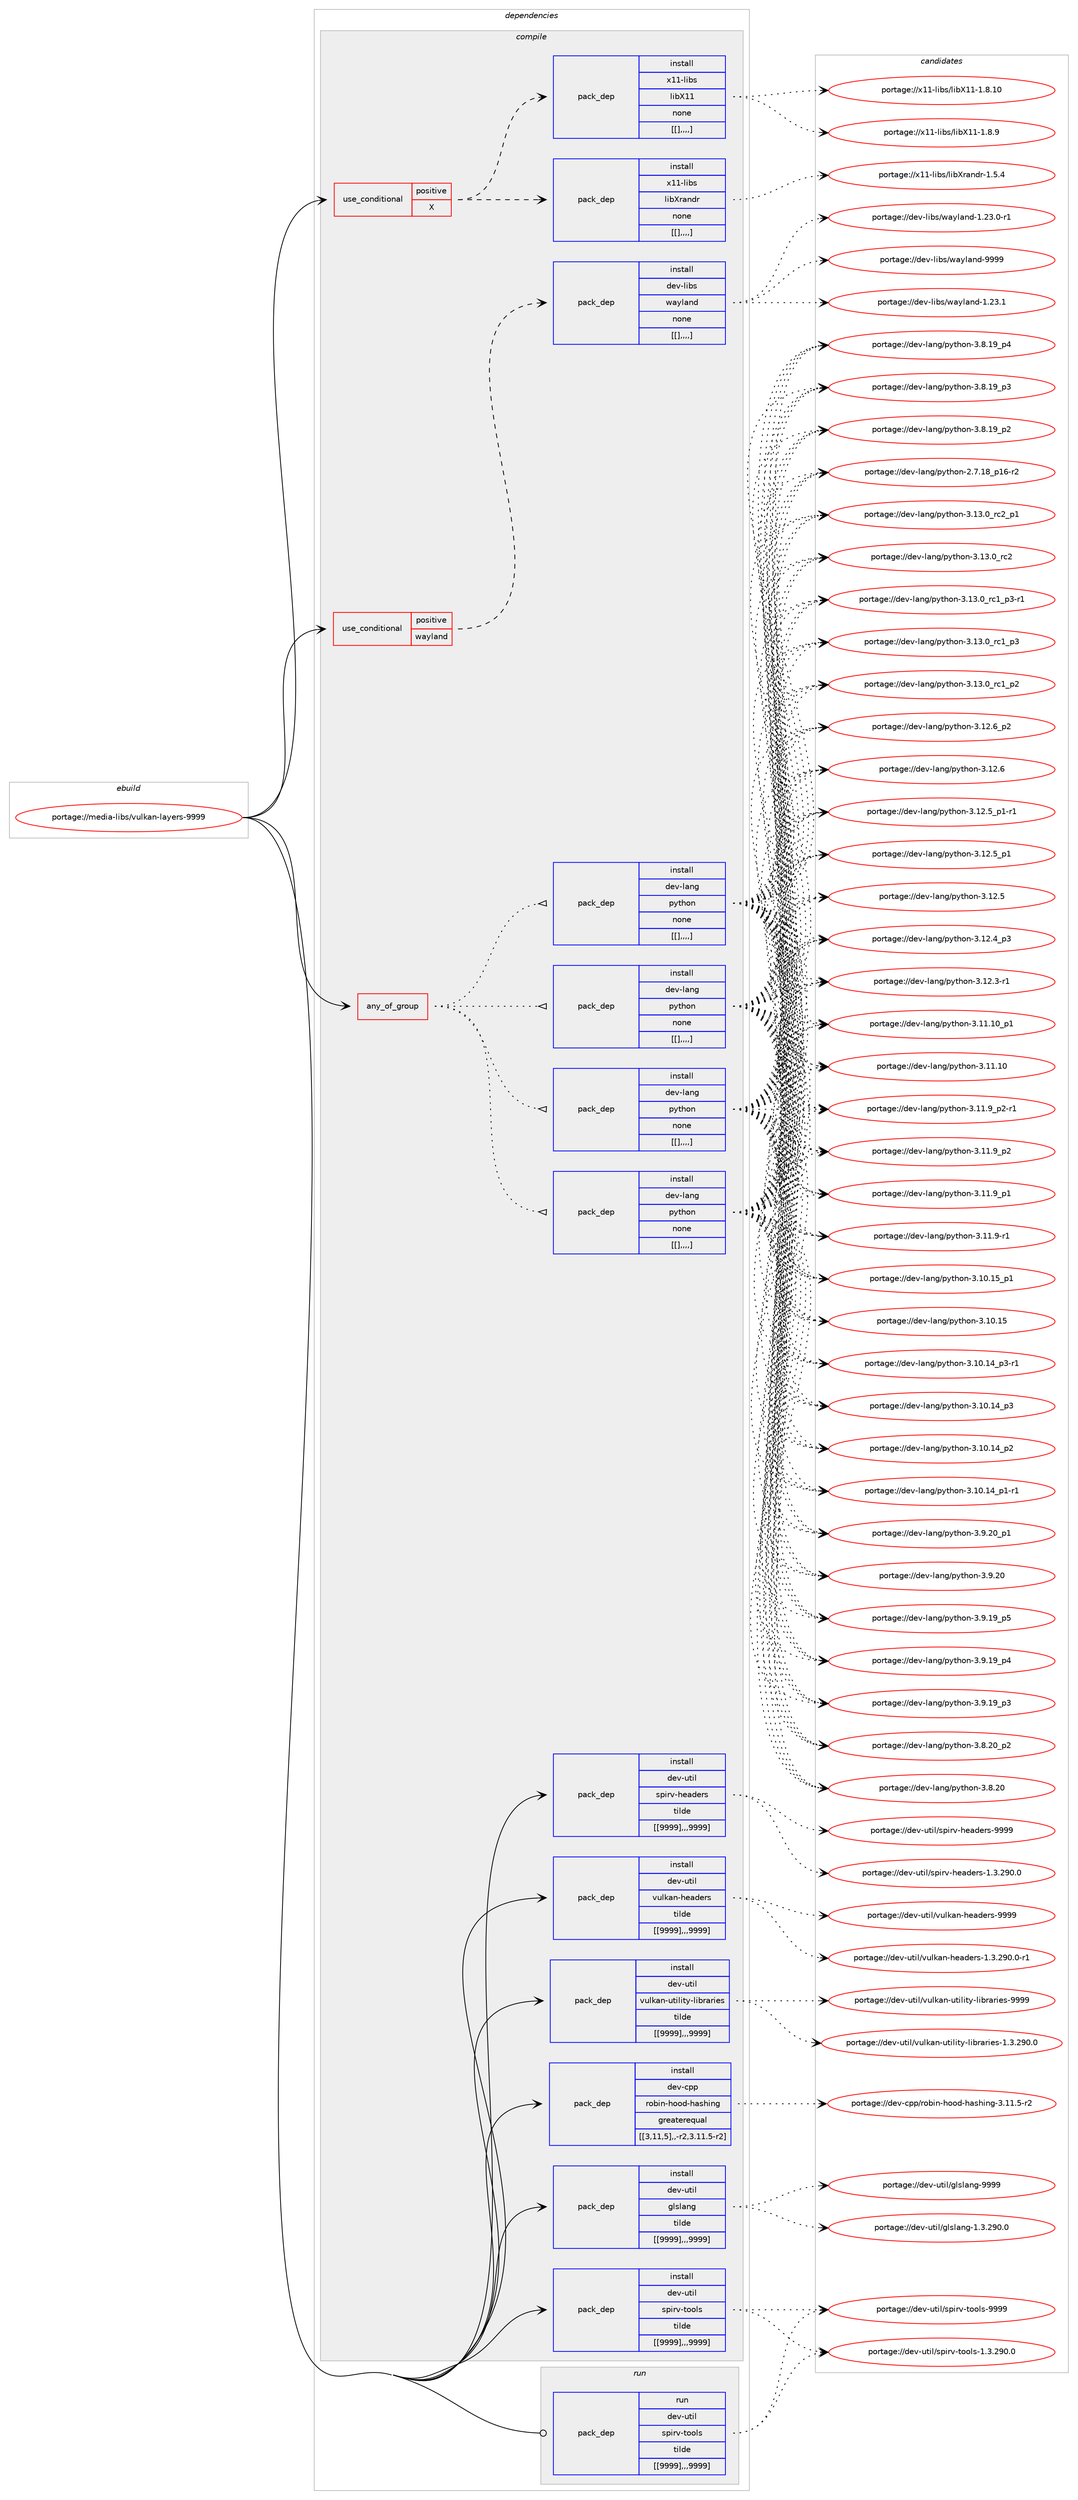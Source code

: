 digraph prolog {

# *************
# Graph options
# *************

newrank=true;
concentrate=true;
compound=true;
graph [rankdir=LR,fontname=Helvetica,fontsize=10,ranksep=1.5];#, ranksep=2.5, nodesep=0.2];
edge  [arrowhead=vee];
node  [fontname=Helvetica,fontsize=10];

# **********
# The ebuild
# **********

subgraph cluster_leftcol {
color=gray;
label=<<i>ebuild</i>>;
id [label="portage://media-libs/vulkan-layers-9999", color=red, width=4, href="../media-libs/vulkan-layers-9999.svg"];
}

# ****************
# The dependencies
# ****************

subgraph cluster_midcol {
color=gray;
label=<<i>dependencies</i>>;
subgraph cluster_compile {
fillcolor="#eeeeee";
style=filled;
label=<<i>compile</i>>;
subgraph any2260 {
dependency317546 [label=<<TABLE BORDER="0" CELLBORDER="1" CELLSPACING="0" CELLPADDING="4"><TR><TD CELLPADDING="10">any_of_group</TD></TR></TABLE>>, shape=none, color=red];subgraph pack233388 {
dependency317547 [label=<<TABLE BORDER="0" CELLBORDER="1" CELLSPACING="0" CELLPADDING="4" WIDTH="220"><TR><TD ROWSPAN="6" CELLPADDING="30">pack_dep</TD></TR><TR><TD WIDTH="110">install</TD></TR><TR><TD>dev-lang</TD></TR><TR><TD>python</TD></TR><TR><TD>none</TD></TR><TR><TD>[[],,,,]</TD></TR></TABLE>>, shape=none, color=blue];
}
dependency317546:e -> dependency317547:w [weight=20,style="dotted",arrowhead="oinv"];
subgraph pack233389 {
dependency317548 [label=<<TABLE BORDER="0" CELLBORDER="1" CELLSPACING="0" CELLPADDING="4" WIDTH="220"><TR><TD ROWSPAN="6" CELLPADDING="30">pack_dep</TD></TR><TR><TD WIDTH="110">install</TD></TR><TR><TD>dev-lang</TD></TR><TR><TD>python</TD></TR><TR><TD>none</TD></TR><TR><TD>[[],,,,]</TD></TR></TABLE>>, shape=none, color=blue];
}
dependency317546:e -> dependency317548:w [weight=20,style="dotted",arrowhead="oinv"];
subgraph pack233390 {
dependency317549 [label=<<TABLE BORDER="0" CELLBORDER="1" CELLSPACING="0" CELLPADDING="4" WIDTH="220"><TR><TD ROWSPAN="6" CELLPADDING="30">pack_dep</TD></TR><TR><TD WIDTH="110">install</TD></TR><TR><TD>dev-lang</TD></TR><TR><TD>python</TD></TR><TR><TD>none</TD></TR><TR><TD>[[],,,,]</TD></TR></TABLE>>, shape=none, color=blue];
}
dependency317546:e -> dependency317549:w [weight=20,style="dotted",arrowhead="oinv"];
subgraph pack233391 {
dependency317550 [label=<<TABLE BORDER="0" CELLBORDER="1" CELLSPACING="0" CELLPADDING="4" WIDTH="220"><TR><TD ROWSPAN="6" CELLPADDING="30">pack_dep</TD></TR><TR><TD WIDTH="110">install</TD></TR><TR><TD>dev-lang</TD></TR><TR><TD>python</TD></TR><TR><TD>none</TD></TR><TR><TD>[[],,,,]</TD></TR></TABLE>>, shape=none, color=blue];
}
dependency317546:e -> dependency317550:w [weight=20,style="dotted",arrowhead="oinv"];
}
id:e -> dependency317546:w [weight=20,style="solid",arrowhead="vee"];
subgraph cond81735 {
dependency317551 [label=<<TABLE BORDER="0" CELLBORDER="1" CELLSPACING="0" CELLPADDING="4"><TR><TD ROWSPAN="3" CELLPADDING="10">use_conditional</TD></TR><TR><TD>positive</TD></TR><TR><TD>X</TD></TR></TABLE>>, shape=none, color=red];
subgraph pack233392 {
dependency317552 [label=<<TABLE BORDER="0" CELLBORDER="1" CELLSPACING="0" CELLPADDING="4" WIDTH="220"><TR><TD ROWSPAN="6" CELLPADDING="30">pack_dep</TD></TR><TR><TD WIDTH="110">install</TD></TR><TR><TD>x11-libs</TD></TR><TR><TD>libX11</TD></TR><TR><TD>none</TD></TR><TR><TD>[[],,,,]</TD></TR></TABLE>>, shape=none, color=blue];
}
dependency317551:e -> dependency317552:w [weight=20,style="dashed",arrowhead="vee"];
subgraph pack233393 {
dependency317553 [label=<<TABLE BORDER="0" CELLBORDER="1" CELLSPACING="0" CELLPADDING="4" WIDTH="220"><TR><TD ROWSPAN="6" CELLPADDING="30">pack_dep</TD></TR><TR><TD WIDTH="110">install</TD></TR><TR><TD>x11-libs</TD></TR><TR><TD>libXrandr</TD></TR><TR><TD>none</TD></TR><TR><TD>[[],,,,]</TD></TR></TABLE>>, shape=none, color=blue];
}
dependency317551:e -> dependency317553:w [weight=20,style="dashed",arrowhead="vee"];
}
id:e -> dependency317551:w [weight=20,style="solid",arrowhead="vee"];
subgraph cond81736 {
dependency317554 [label=<<TABLE BORDER="0" CELLBORDER="1" CELLSPACING="0" CELLPADDING="4"><TR><TD ROWSPAN="3" CELLPADDING="10">use_conditional</TD></TR><TR><TD>positive</TD></TR><TR><TD>wayland</TD></TR></TABLE>>, shape=none, color=red];
subgraph pack233394 {
dependency317555 [label=<<TABLE BORDER="0" CELLBORDER="1" CELLSPACING="0" CELLPADDING="4" WIDTH="220"><TR><TD ROWSPAN="6" CELLPADDING="30">pack_dep</TD></TR><TR><TD WIDTH="110">install</TD></TR><TR><TD>dev-libs</TD></TR><TR><TD>wayland</TD></TR><TR><TD>none</TD></TR><TR><TD>[[],,,,]</TD></TR></TABLE>>, shape=none, color=blue];
}
dependency317554:e -> dependency317555:w [weight=20,style="dashed",arrowhead="vee"];
}
id:e -> dependency317554:w [weight=20,style="solid",arrowhead="vee"];
subgraph pack233395 {
dependency317556 [label=<<TABLE BORDER="0" CELLBORDER="1" CELLSPACING="0" CELLPADDING="4" WIDTH="220"><TR><TD ROWSPAN="6" CELLPADDING="30">pack_dep</TD></TR><TR><TD WIDTH="110">install</TD></TR><TR><TD>dev-cpp</TD></TR><TR><TD>robin-hood-hashing</TD></TR><TR><TD>greaterequal</TD></TR><TR><TD>[[3,11,5],,-r2,3.11.5-r2]</TD></TR></TABLE>>, shape=none, color=blue];
}
id:e -> dependency317556:w [weight=20,style="solid",arrowhead="vee"];
subgraph pack233396 {
dependency317557 [label=<<TABLE BORDER="0" CELLBORDER="1" CELLSPACING="0" CELLPADDING="4" WIDTH="220"><TR><TD ROWSPAN="6" CELLPADDING="30">pack_dep</TD></TR><TR><TD WIDTH="110">install</TD></TR><TR><TD>dev-util</TD></TR><TR><TD>glslang</TD></TR><TR><TD>tilde</TD></TR><TR><TD>[[9999],,,9999]</TD></TR></TABLE>>, shape=none, color=blue];
}
id:e -> dependency317557:w [weight=20,style="solid",arrowhead="vee"];
subgraph pack233397 {
dependency317558 [label=<<TABLE BORDER="0" CELLBORDER="1" CELLSPACING="0" CELLPADDING="4" WIDTH="220"><TR><TD ROWSPAN="6" CELLPADDING="30">pack_dep</TD></TR><TR><TD WIDTH="110">install</TD></TR><TR><TD>dev-util</TD></TR><TR><TD>spirv-headers</TD></TR><TR><TD>tilde</TD></TR><TR><TD>[[9999],,,9999]</TD></TR></TABLE>>, shape=none, color=blue];
}
id:e -> dependency317558:w [weight=20,style="solid",arrowhead="vee"];
subgraph pack233398 {
dependency317559 [label=<<TABLE BORDER="0" CELLBORDER="1" CELLSPACING="0" CELLPADDING="4" WIDTH="220"><TR><TD ROWSPAN="6" CELLPADDING="30">pack_dep</TD></TR><TR><TD WIDTH="110">install</TD></TR><TR><TD>dev-util</TD></TR><TR><TD>spirv-tools</TD></TR><TR><TD>tilde</TD></TR><TR><TD>[[9999],,,9999]</TD></TR></TABLE>>, shape=none, color=blue];
}
id:e -> dependency317559:w [weight=20,style="solid",arrowhead="vee"];
subgraph pack233399 {
dependency317560 [label=<<TABLE BORDER="0" CELLBORDER="1" CELLSPACING="0" CELLPADDING="4" WIDTH="220"><TR><TD ROWSPAN="6" CELLPADDING="30">pack_dep</TD></TR><TR><TD WIDTH="110">install</TD></TR><TR><TD>dev-util</TD></TR><TR><TD>vulkan-headers</TD></TR><TR><TD>tilde</TD></TR><TR><TD>[[9999],,,9999]</TD></TR></TABLE>>, shape=none, color=blue];
}
id:e -> dependency317560:w [weight=20,style="solid",arrowhead="vee"];
subgraph pack233400 {
dependency317561 [label=<<TABLE BORDER="0" CELLBORDER="1" CELLSPACING="0" CELLPADDING="4" WIDTH="220"><TR><TD ROWSPAN="6" CELLPADDING="30">pack_dep</TD></TR><TR><TD WIDTH="110">install</TD></TR><TR><TD>dev-util</TD></TR><TR><TD>vulkan-utility-libraries</TD></TR><TR><TD>tilde</TD></TR><TR><TD>[[9999],,,9999]</TD></TR></TABLE>>, shape=none, color=blue];
}
id:e -> dependency317561:w [weight=20,style="solid",arrowhead="vee"];
}
subgraph cluster_compileandrun {
fillcolor="#eeeeee";
style=filled;
label=<<i>compile and run</i>>;
}
subgraph cluster_run {
fillcolor="#eeeeee";
style=filled;
label=<<i>run</i>>;
subgraph pack233401 {
dependency317562 [label=<<TABLE BORDER="0" CELLBORDER="1" CELLSPACING="0" CELLPADDING="4" WIDTH="220"><TR><TD ROWSPAN="6" CELLPADDING="30">pack_dep</TD></TR><TR><TD WIDTH="110">run</TD></TR><TR><TD>dev-util</TD></TR><TR><TD>spirv-tools</TD></TR><TR><TD>tilde</TD></TR><TR><TD>[[9999],,,9999]</TD></TR></TABLE>>, shape=none, color=blue];
}
id:e -> dependency317562:w [weight=20,style="solid",arrowhead="odot"];
}
}

# **************
# The candidates
# **************

subgraph cluster_choices {
rank=same;
color=gray;
label=<<i>candidates</i>>;

subgraph choice233388 {
color=black;
nodesep=1;
choice100101118451089711010347112121116104111110455146495146489511499509511249 [label="portage://dev-lang/python-3.13.0_rc2_p1", color=red, width=4,href="../dev-lang/python-3.13.0_rc2_p1.svg"];
choice10010111845108971101034711212111610411111045514649514648951149950 [label="portage://dev-lang/python-3.13.0_rc2", color=red, width=4,href="../dev-lang/python-3.13.0_rc2.svg"];
choice1001011184510897110103471121211161041111104551464951464895114994995112514511449 [label="portage://dev-lang/python-3.13.0_rc1_p3-r1", color=red, width=4,href="../dev-lang/python-3.13.0_rc1_p3-r1.svg"];
choice100101118451089711010347112121116104111110455146495146489511499499511251 [label="portage://dev-lang/python-3.13.0_rc1_p3", color=red, width=4,href="../dev-lang/python-3.13.0_rc1_p3.svg"];
choice100101118451089711010347112121116104111110455146495146489511499499511250 [label="portage://dev-lang/python-3.13.0_rc1_p2", color=red, width=4,href="../dev-lang/python-3.13.0_rc1_p2.svg"];
choice100101118451089711010347112121116104111110455146495046549511250 [label="portage://dev-lang/python-3.12.6_p2", color=red, width=4,href="../dev-lang/python-3.12.6_p2.svg"];
choice10010111845108971101034711212111610411111045514649504654 [label="portage://dev-lang/python-3.12.6", color=red, width=4,href="../dev-lang/python-3.12.6.svg"];
choice1001011184510897110103471121211161041111104551464950465395112494511449 [label="portage://dev-lang/python-3.12.5_p1-r1", color=red, width=4,href="../dev-lang/python-3.12.5_p1-r1.svg"];
choice100101118451089711010347112121116104111110455146495046539511249 [label="portage://dev-lang/python-3.12.5_p1", color=red, width=4,href="../dev-lang/python-3.12.5_p1.svg"];
choice10010111845108971101034711212111610411111045514649504653 [label="portage://dev-lang/python-3.12.5", color=red, width=4,href="../dev-lang/python-3.12.5.svg"];
choice100101118451089711010347112121116104111110455146495046529511251 [label="portage://dev-lang/python-3.12.4_p3", color=red, width=4,href="../dev-lang/python-3.12.4_p3.svg"];
choice100101118451089711010347112121116104111110455146495046514511449 [label="portage://dev-lang/python-3.12.3-r1", color=red, width=4,href="../dev-lang/python-3.12.3-r1.svg"];
choice10010111845108971101034711212111610411111045514649494649489511249 [label="portage://dev-lang/python-3.11.10_p1", color=red, width=4,href="../dev-lang/python-3.11.10_p1.svg"];
choice1001011184510897110103471121211161041111104551464949464948 [label="portage://dev-lang/python-3.11.10", color=red, width=4,href="../dev-lang/python-3.11.10.svg"];
choice1001011184510897110103471121211161041111104551464949465795112504511449 [label="portage://dev-lang/python-3.11.9_p2-r1", color=red, width=4,href="../dev-lang/python-3.11.9_p2-r1.svg"];
choice100101118451089711010347112121116104111110455146494946579511250 [label="portage://dev-lang/python-3.11.9_p2", color=red, width=4,href="../dev-lang/python-3.11.9_p2.svg"];
choice100101118451089711010347112121116104111110455146494946579511249 [label="portage://dev-lang/python-3.11.9_p1", color=red, width=4,href="../dev-lang/python-3.11.9_p1.svg"];
choice100101118451089711010347112121116104111110455146494946574511449 [label="portage://dev-lang/python-3.11.9-r1", color=red, width=4,href="../dev-lang/python-3.11.9-r1.svg"];
choice10010111845108971101034711212111610411111045514649484649539511249 [label="portage://dev-lang/python-3.10.15_p1", color=red, width=4,href="../dev-lang/python-3.10.15_p1.svg"];
choice1001011184510897110103471121211161041111104551464948464953 [label="portage://dev-lang/python-3.10.15", color=red, width=4,href="../dev-lang/python-3.10.15.svg"];
choice100101118451089711010347112121116104111110455146494846495295112514511449 [label="portage://dev-lang/python-3.10.14_p3-r1", color=red, width=4,href="../dev-lang/python-3.10.14_p3-r1.svg"];
choice10010111845108971101034711212111610411111045514649484649529511251 [label="portage://dev-lang/python-3.10.14_p3", color=red, width=4,href="../dev-lang/python-3.10.14_p3.svg"];
choice10010111845108971101034711212111610411111045514649484649529511250 [label="portage://dev-lang/python-3.10.14_p2", color=red, width=4,href="../dev-lang/python-3.10.14_p2.svg"];
choice100101118451089711010347112121116104111110455146494846495295112494511449 [label="portage://dev-lang/python-3.10.14_p1-r1", color=red, width=4,href="../dev-lang/python-3.10.14_p1-r1.svg"];
choice100101118451089711010347112121116104111110455146574650489511249 [label="portage://dev-lang/python-3.9.20_p1", color=red, width=4,href="../dev-lang/python-3.9.20_p1.svg"];
choice10010111845108971101034711212111610411111045514657465048 [label="portage://dev-lang/python-3.9.20", color=red, width=4,href="../dev-lang/python-3.9.20.svg"];
choice100101118451089711010347112121116104111110455146574649579511253 [label="portage://dev-lang/python-3.9.19_p5", color=red, width=4,href="../dev-lang/python-3.9.19_p5.svg"];
choice100101118451089711010347112121116104111110455146574649579511252 [label="portage://dev-lang/python-3.9.19_p4", color=red, width=4,href="../dev-lang/python-3.9.19_p4.svg"];
choice100101118451089711010347112121116104111110455146574649579511251 [label="portage://dev-lang/python-3.9.19_p3", color=red, width=4,href="../dev-lang/python-3.9.19_p3.svg"];
choice100101118451089711010347112121116104111110455146564650489511250 [label="portage://dev-lang/python-3.8.20_p2", color=red, width=4,href="../dev-lang/python-3.8.20_p2.svg"];
choice10010111845108971101034711212111610411111045514656465048 [label="portage://dev-lang/python-3.8.20", color=red, width=4,href="../dev-lang/python-3.8.20.svg"];
choice100101118451089711010347112121116104111110455146564649579511252 [label="portage://dev-lang/python-3.8.19_p4", color=red, width=4,href="../dev-lang/python-3.8.19_p4.svg"];
choice100101118451089711010347112121116104111110455146564649579511251 [label="portage://dev-lang/python-3.8.19_p3", color=red, width=4,href="../dev-lang/python-3.8.19_p3.svg"];
choice100101118451089711010347112121116104111110455146564649579511250 [label="portage://dev-lang/python-3.8.19_p2", color=red, width=4,href="../dev-lang/python-3.8.19_p2.svg"];
choice100101118451089711010347112121116104111110455046554649569511249544511450 [label="portage://dev-lang/python-2.7.18_p16-r2", color=red, width=4,href="../dev-lang/python-2.7.18_p16-r2.svg"];
dependency317547:e -> choice100101118451089711010347112121116104111110455146495146489511499509511249:w [style=dotted,weight="100"];
dependency317547:e -> choice10010111845108971101034711212111610411111045514649514648951149950:w [style=dotted,weight="100"];
dependency317547:e -> choice1001011184510897110103471121211161041111104551464951464895114994995112514511449:w [style=dotted,weight="100"];
dependency317547:e -> choice100101118451089711010347112121116104111110455146495146489511499499511251:w [style=dotted,weight="100"];
dependency317547:e -> choice100101118451089711010347112121116104111110455146495146489511499499511250:w [style=dotted,weight="100"];
dependency317547:e -> choice100101118451089711010347112121116104111110455146495046549511250:w [style=dotted,weight="100"];
dependency317547:e -> choice10010111845108971101034711212111610411111045514649504654:w [style=dotted,weight="100"];
dependency317547:e -> choice1001011184510897110103471121211161041111104551464950465395112494511449:w [style=dotted,weight="100"];
dependency317547:e -> choice100101118451089711010347112121116104111110455146495046539511249:w [style=dotted,weight="100"];
dependency317547:e -> choice10010111845108971101034711212111610411111045514649504653:w [style=dotted,weight="100"];
dependency317547:e -> choice100101118451089711010347112121116104111110455146495046529511251:w [style=dotted,weight="100"];
dependency317547:e -> choice100101118451089711010347112121116104111110455146495046514511449:w [style=dotted,weight="100"];
dependency317547:e -> choice10010111845108971101034711212111610411111045514649494649489511249:w [style=dotted,weight="100"];
dependency317547:e -> choice1001011184510897110103471121211161041111104551464949464948:w [style=dotted,weight="100"];
dependency317547:e -> choice1001011184510897110103471121211161041111104551464949465795112504511449:w [style=dotted,weight="100"];
dependency317547:e -> choice100101118451089711010347112121116104111110455146494946579511250:w [style=dotted,weight="100"];
dependency317547:e -> choice100101118451089711010347112121116104111110455146494946579511249:w [style=dotted,weight="100"];
dependency317547:e -> choice100101118451089711010347112121116104111110455146494946574511449:w [style=dotted,weight="100"];
dependency317547:e -> choice10010111845108971101034711212111610411111045514649484649539511249:w [style=dotted,weight="100"];
dependency317547:e -> choice1001011184510897110103471121211161041111104551464948464953:w [style=dotted,weight="100"];
dependency317547:e -> choice100101118451089711010347112121116104111110455146494846495295112514511449:w [style=dotted,weight="100"];
dependency317547:e -> choice10010111845108971101034711212111610411111045514649484649529511251:w [style=dotted,weight="100"];
dependency317547:e -> choice10010111845108971101034711212111610411111045514649484649529511250:w [style=dotted,weight="100"];
dependency317547:e -> choice100101118451089711010347112121116104111110455146494846495295112494511449:w [style=dotted,weight="100"];
dependency317547:e -> choice100101118451089711010347112121116104111110455146574650489511249:w [style=dotted,weight="100"];
dependency317547:e -> choice10010111845108971101034711212111610411111045514657465048:w [style=dotted,weight="100"];
dependency317547:e -> choice100101118451089711010347112121116104111110455146574649579511253:w [style=dotted,weight="100"];
dependency317547:e -> choice100101118451089711010347112121116104111110455146574649579511252:w [style=dotted,weight="100"];
dependency317547:e -> choice100101118451089711010347112121116104111110455146574649579511251:w [style=dotted,weight="100"];
dependency317547:e -> choice100101118451089711010347112121116104111110455146564650489511250:w [style=dotted,weight="100"];
dependency317547:e -> choice10010111845108971101034711212111610411111045514656465048:w [style=dotted,weight="100"];
dependency317547:e -> choice100101118451089711010347112121116104111110455146564649579511252:w [style=dotted,weight="100"];
dependency317547:e -> choice100101118451089711010347112121116104111110455146564649579511251:w [style=dotted,weight="100"];
dependency317547:e -> choice100101118451089711010347112121116104111110455146564649579511250:w [style=dotted,weight="100"];
dependency317547:e -> choice100101118451089711010347112121116104111110455046554649569511249544511450:w [style=dotted,weight="100"];
}
subgraph choice233389 {
color=black;
nodesep=1;
choice100101118451089711010347112121116104111110455146495146489511499509511249 [label="portage://dev-lang/python-3.13.0_rc2_p1", color=red, width=4,href="../dev-lang/python-3.13.0_rc2_p1.svg"];
choice10010111845108971101034711212111610411111045514649514648951149950 [label="portage://dev-lang/python-3.13.0_rc2", color=red, width=4,href="../dev-lang/python-3.13.0_rc2.svg"];
choice1001011184510897110103471121211161041111104551464951464895114994995112514511449 [label="portage://dev-lang/python-3.13.0_rc1_p3-r1", color=red, width=4,href="../dev-lang/python-3.13.0_rc1_p3-r1.svg"];
choice100101118451089711010347112121116104111110455146495146489511499499511251 [label="portage://dev-lang/python-3.13.0_rc1_p3", color=red, width=4,href="../dev-lang/python-3.13.0_rc1_p3.svg"];
choice100101118451089711010347112121116104111110455146495146489511499499511250 [label="portage://dev-lang/python-3.13.0_rc1_p2", color=red, width=4,href="../dev-lang/python-3.13.0_rc1_p2.svg"];
choice100101118451089711010347112121116104111110455146495046549511250 [label="portage://dev-lang/python-3.12.6_p2", color=red, width=4,href="../dev-lang/python-3.12.6_p2.svg"];
choice10010111845108971101034711212111610411111045514649504654 [label="portage://dev-lang/python-3.12.6", color=red, width=4,href="../dev-lang/python-3.12.6.svg"];
choice1001011184510897110103471121211161041111104551464950465395112494511449 [label="portage://dev-lang/python-3.12.5_p1-r1", color=red, width=4,href="../dev-lang/python-3.12.5_p1-r1.svg"];
choice100101118451089711010347112121116104111110455146495046539511249 [label="portage://dev-lang/python-3.12.5_p1", color=red, width=4,href="../dev-lang/python-3.12.5_p1.svg"];
choice10010111845108971101034711212111610411111045514649504653 [label="portage://dev-lang/python-3.12.5", color=red, width=4,href="../dev-lang/python-3.12.5.svg"];
choice100101118451089711010347112121116104111110455146495046529511251 [label="portage://dev-lang/python-3.12.4_p3", color=red, width=4,href="../dev-lang/python-3.12.4_p3.svg"];
choice100101118451089711010347112121116104111110455146495046514511449 [label="portage://dev-lang/python-3.12.3-r1", color=red, width=4,href="../dev-lang/python-3.12.3-r1.svg"];
choice10010111845108971101034711212111610411111045514649494649489511249 [label="portage://dev-lang/python-3.11.10_p1", color=red, width=4,href="../dev-lang/python-3.11.10_p1.svg"];
choice1001011184510897110103471121211161041111104551464949464948 [label="portage://dev-lang/python-3.11.10", color=red, width=4,href="../dev-lang/python-3.11.10.svg"];
choice1001011184510897110103471121211161041111104551464949465795112504511449 [label="portage://dev-lang/python-3.11.9_p2-r1", color=red, width=4,href="../dev-lang/python-3.11.9_p2-r1.svg"];
choice100101118451089711010347112121116104111110455146494946579511250 [label="portage://dev-lang/python-3.11.9_p2", color=red, width=4,href="../dev-lang/python-3.11.9_p2.svg"];
choice100101118451089711010347112121116104111110455146494946579511249 [label="portage://dev-lang/python-3.11.9_p1", color=red, width=4,href="../dev-lang/python-3.11.9_p1.svg"];
choice100101118451089711010347112121116104111110455146494946574511449 [label="portage://dev-lang/python-3.11.9-r1", color=red, width=4,href="../dev-lang/python-3.11.9-r1.svg"];
choice10010111845108971101034711212111610411111045514649484649539511249 [label="portage://dev-lang/python-3.10.15_p1", color=red, width=4,href="../dev-lang/python-3.10.15_p1.svg"];
choice1001011184510897110103471121211161041111104551464948464953 [label="portage://dev-lang/python-3.10.15", color=red, width=4,href="../dev-lang/python-3.10.15.svg"];
choice100101118451089711010347112121116104111110455146494846495295112514511449 [label="portage://dev-lang/python-3.10.14_p3-r1", color=red, width=4,href="../dev-lang/python-3.10.14_p3-r1.svg"];
choice10010111845108971101034711212111610411111045514649484649529511251 [label="portage://dev-lang/python-3.10.14_p3", color=red, width=4,href="../dev-lang/python-3.10.14_p3.svg"];
choice10010111845108971101034711212111610411111045514649484649529511250 [label="portage://dev-lang/python-3.10.14_p2", color=red, width=4,href="../dev-lang/python-3.10.14_p2.svg"];
choice100101118451089711010347112121116104111110455146494846495295112494511449 [label="portage://dev-lang/python-3.10.14_p1-r1", color=red, width=4,href="../dev-lang/python-3.10.14_p1-r1.svg"];
choice100101118451089711010347112121116104111110455146574650489511249 [label="portage://dev-lang/python-3.9.20_p1", color=red, width=4,href="../dev-lang/python-3.9.20_p1.svg"];
choice10010111845108971101034711212111610411111045514657465048 [label="portage://dev-lang/python-3.9.20", color=red, width=4,href="../dev-lang/python-3.9.20.svg"];
choice100101118451089711010347112121116104111110455146574649579511253 [label="portage://dev-lang/python-3.9.19_p5", color=red, width=4,href="../dev-lang/python-3.9.19_p5.svg"];
choice100101118451089711010347112121116104111110455146574649579511252 [label="portage://dev-lang/python-3.9.19_p4", color=red, width=4,href="../dev-lang/python-3.9.19_p4.svg"];
choice100101118451089711010347112121116104111110455146574649579511251 [label="portage://dev-lang/python-3.9.19_p3", color=red, width=4,href="../dev-lang/python-3.9.19_p3.svg"];
choice100101118451089711010347112121116104111110455146564650489511250 [label="portage://dev-lang/python-3.8.20_p2", color=red, width=4,href="../dev-lang/python-3.8.20_p2.svg"];
choice10010111845108971101034711212111610411111045514656465048 [label="portage://dev-lang/python-3.8.20", color=red, width=4,href="../dev-lang/python-3.8.20.svg"];
choice100101118451089711010347112121116104111110455146564649579511252 [label="portage://dev-lang/python-3.8.19_p4", color=red, width=4,href="../dev-lang/python-3.8.19_p4.svg"];
choice100101118451089711010347112121116104111110455146564649579511251 [label="portage://dev-lang/python-3.8.19_p3", color=red, width=4,href="../dev-lang/python-3.8.19_p3.svg"];
choice100101118451089711010347112121116104111110455146564649579511250 [label="portage://dev-lang/python-3.8.19_p2", color=red, width=4,href="../dev-lang/python-3.8.19_p2.svg"];
choice100101118451089711010347112121116104111110455046554649569511249544511450 [label="portage://dev-lang/python-2.7.18_p16-r2", color=red, width=4,href="../dev-lang/python-2.7.18_p16-r2.svg"];
dependency317548:e -> choice100101118451089711010347112121116104111110455146495146489511499509511249:w [style=dotted,weight="100"];
dependency317548:e -> choice10010111845108971101034711212111610411111045514649514648951149950:w [style=dotted,weight="100"];
dependency317548:e -> choice1001011184510897110103471121211161041111104551464951464895114994995112514511449:w [style=dotted,weight="100"];
dependency317548:e -> choice100101118451089711010347112121116104111110455146495146489511499499511251:w [style=dotted,weight="100"];
dependency317548:e -> choice100101118451089711010347112121116104111110455146495146489511499499511250:w [style=dotted,weight="100"];
dependency317548:e -> choice100101118451089711010347112121116104111110455146495046549511250:w [style=dotted,weight="100"];
dependency317548:e -> choice10010111845108971101034711212111610411111045514649504654:w [style=dotted,weight="100"];
dependency317548:e -> choice1001011184510897110103471121211161041111104551464950465395112494511449:w [style=dotted,weight="100"];
dependency317548:e -> choice100101118451089711010347112121116104111110455146495046539511249:w [style=dotted,weight="100"];
dependency317548:e -> choice10010111845108971101034711212111610411111045514649504653:w [style=dotted,weight="100"];
dependency317548:e -> choice100101118451089711010347112121116104111110455146495046529511251:w [style=dotted,weight="100"];
dependency317548:e -> choice100101118451089711010347112121116104111110455146495046514511449:w [style=dotted,weight="100"];
dependency317548:e -> choice10010111845108971101034711212111610411111045514649494649489511249:w [style=dotted,weight="100"];
dependency317548:e -> choice1001011184510897110103471121211161041111104551464949464948:w [style=dotted,weight="100"];
dependency317548:e -> choice1001011184510897110103471121211161041111104551464949465795112504511449:w [style=dotted,weight="100"];
dependency317548:e -> choice100101118451089711010347112121116104111110455146494946579511250:w [style=dotted,weight="100"];
dependency317548:e -> choice100101118451089711010347112121116104111110455146494946579511249:w [style=dotted,weight="100"];
dependency317548:e -> choice100101118451089711010347112121116104111110455146494946574511449:w [style=dotted,weight="100"];
dependency317548:e -> choice10010111845108971101034711212111610411111045514649484649539511249:w [style=dotted,weight="100"];
dependency317548:e -> choice1001011184510897110103471121211161041111104551464948464953:w [style=dotted,weight="100"];
dependency317548:e -> choice100101118451089711010347112121116104111110455146494846495295112514511449:w [style=dotted,weight="100"];
dependency317548:e -> choice10010111845108971101034711212111610411111045514649484649529511251:w [style=dotted,weight="100"];
dependency317548:e -> choice10010111845108971101034711212111610411111045514649484649529511250:w [style=dotted,weight="100"];
dependency317548:e -> choice100101118451089711010347112121116104111110455146494846495295112494511449:w [style=dotted,weight="100"];
dependency317548:e -> choice100101118451089711010347112121116104111110455146574650489511249:w [style=dotted,weight="100"];
dependency317548:e -> choice10010111845108971101034711212111610411111045514657465048:w [style=dotted,weight="100"];
dependency317548:e -> choice100101118451089711010347112121116104111110455146574649579511253:w [style=dotted,weight="100"];
dependency317548:e -> choice100101118451089711010347112121116104111110455146574649579511252:w [style=dotted,weight="100"];
dependency317548:e -> choice100101118451089711010347112121116104111110455146574649579511251:w [style=dotted,weight="100"];
dependency317548:e -> choice100101118451089711010347112121116104111110455146564650489511250:w [style=dotted,weight="100"];
dependency317548:e -> choice10010111845108971101034711212111610411111045514656465048:w [style=dotted,weight="100"];
dependency317548:e -> choice100101118451089711010347112121116104111110455146564649579511252:w [style=dotted,weight="100"];
dependency317548:e -> choice100101118451089711010347112121116104111110455146564649579511251:w [style=dotted,weight="100"];
dependency317548:e -> choice100101118451089711010347112121116104111110455146564649579511250:w [style=dotted,weight="100"];
dependency317548:e -> choice100101118451089711010347112121116104111110455046554649569511249544511450:w [style=dotted,weight="100"];
}
subgraph choice233390 {
color=black;
nodesep=1;
choice100101118451089711010347112121116104111110455146495146489511499509511249 [label="portage://dev-lang/python-3.13.0_rc2_p1", color=red, width=4,href="../dev-lang/python-3.13.0_rc2_p1.svg"];
choice10010111845108971101034711212111610411111045514649514648951149950 [label="portage://dev-lang/python-3.13.0_rc2", color=red, width=4,href="../dev-lang/python-3.13.0_rc2.svg"];
choice1001011184510897110103471121211161041111104551464951464895114994995112514511449 [label="portage://dev-lang/python-3.13.0_rc1_p3-r1", color=red, width=4,href="../dev-lang/python-3.13.0_rc1_p3-r1.svg"];
choice100101118451089711010347112121116104111110455146495146489511499499511251 [label="portage://dev-lang/python-3.13.0_rc1_p3", color=red, width=4,href="../dev-lang/python-3.13.0_rc1_p3.svg"];
choice100101118451089711010347112121116104111110455146495146489511499499511250 [label="portage://dev-lang/python-3.13.0_rc1_p2", color=red, width=4,href="../dev-lang/python-3.13.0_rc1_p2.svg"];
choice100101118451089711010347112121116104111110455146495046549511250 [label="portage://dev-lang/python-3.12.6_p2", color=red, width=4,href="../dev-lang/python-3.12.6_p2.svg"];
choice10010111845108971101034711212111610411111045514649504654 [label="portage://dev-lang/python-3.12.6", color=red, width=4,href="../dev-lang/python-3.12.6.svg"];
choice1001011184510897110103471121211161041111104551464950465395112494511449 [label="portage://dev-lang/python-3.12.5_p1-r1", color=red, width=4,href="../dev-lang/python-3.12.5_p1-r1.svg"];
choice100101118451089711010347112121116104111110455146495046539511249 [label="portage://dev-lang/python-3.12.5_p1", color=red, width=4,href="../dev-lang/python-3.12.5_p1.svg"];
choice10010111845108971101034711212111610411111045514649504653 [label="portage://dev-lang/python-3.12.5", color=red, width=4,href="../dev-lang/python-3.12.5.svg"];
choice100101118451089711010347112121116104111110455146495046529511251 [label="portage://dev-lang/python-3.12.4_p3", color=red, width=4,href="../dev-lang/python-3.12.4_p3.svg"];
choice100101118451089711010347112121116104111110455146495046514511449 [label="portage://dev-lang/python-3.12.3-r1", color=red, width=4,href="../dev-lang/python-3.12.3-r1.svg"];
choice10010111845108971101034711212111610411111045514649494649489511249 [label="portage://dev-lang/python-3.11.10_p1", color=red, width=4,href="../dev-lang/python-3.11.10_p1.svg"];
choice1001011184510897110103471121211161041111104551464949464948 [label="portage://dev-lang/python-3.11.10", color=red, width=4,href="../dev-lang/python-3.11.10.svg"];
choice1001011184510897110103471121211161041111104551464949465795112504511449 [label="portage://dev-lang/python-3.11.9_p2-r1", color=red, width=4,href="../dev-lang/python-3.11.9_p2-r1.svg"];
choice100101118451089711010347112121116104111110455146494946579511250 [label="portage://dev-lang/python-3.11.9_p2", color=red, width=4,href="../dev-lang/python-3.11.9_p2.svg"];
choice100101118451089711010347112121116104111110455146494946579511249 [label="portage://dev-lang/python-3.11.9_p1", color=red, width=4,href="../dev-lang/python-3.11.9_p1.svg"];
choice100101118451089711010347112121116104111110455146494946574511449 [label="portage://dev-lang/python-3.11.9-r1", color=red, width=4,href="../dev-lang/python-3.11.9-r1.svg"];
choice10010111845108971101034711212111610411111045514649484649539511249 [label="portage://dev-lang/python-3.10.15_p1", color=red, width=4,href="../dev-lang/python-3.10.15_p1.svg"];
choice1001011184510897110103471121211161041111104551464948464953 [label="portage://dev-lang/python-3.10.15", color=red, width=4,href="../dev-lang/python-3.10.15.svg"];
choice100101118451089711010347112121116104111110455146494846495295112514511449 [label="portage://dev-lang/python-3.10.14_p3-r1", color=red, width=4,href="../dev-lang/python-3.10.14_p3-r1.svg"];
choice10010111845108971101034711212111610411111045514649484649529511251 [label="portage://dev-lang/python-3.10.14_p3", color=red, width=4,href="../dev-lang/python-3.10.14_p3.svg"];
choice10010111845108971101034711212111610411111045514649484649529511250 [label="portage://dev-lang/python-3.10.14_p2", color=red, width=4,href="../dev-lang/python-3.10.14_p2.svg"];
choice100101118451089711010347112121116104111110455146494846495295112494511449 [label="portage://dev-lang/python-3.10.14_p1-r1", color=red, width=4,href="../dev-lang/python-3.10.14_p1-r1.svg"];
choice100101118451089711010347112121116104111110455146574650489511249 [label="portage://dev-lang/python-3.9.20_p1", color=red, width=4,href="../dev-lang/python-3.9.20_p1.svg"];
choice10010111845108971101034711212111610411111045514657465048 [label="portage://dev-lang/python-3.9.20", color=red, width=4,href="../dev-lang/python-3.9.20.svg"];
choice100101118451089711010347112121116104111110455146574649579511253 [label="portage://dev-lang/python-3.9.19_p5", color=red, width=4,href="../dev-lang/python-3.9.19_p5.svg"];
choice100101118451089711010347112121116104111110455146574649579511252 [label="portage://dev-lang/python-3.9.19_p4", color=red, width=4,href="../dev-lang/python-3.9.19_p4.svg"];
choice100101118451089711010347112121116104111110455146574649579511251 [label="portage://dev-lang/python-3.9.19_p3", color=red, width=4,href="../dev-lang/python-3.9.19_p3.svg"];
choice100101118451089711010347112121116104111110455146564650489511250 [label="portage://dev-lang/python-3.8.20_p2", color=red, width=4,href="../dev-lang/python-3.8.20_p2.svg"];
choice10010111845108971101034711212111610411111045514656465048 [label="portage://dev-lang/python-3.8.20", color=red, width=4,href="../dev-lang/python-3.8.20.svg"];
choice100101118451089711010347112121116104111110455146564649579511252 [label="portage://dev-lang/python-3.8.19_p4", color=red, width=4,href="../dev-lang/python-3.8.19_p4.svg"];
choice100101118451089711010347112121116104111110455146564649579511251 [label="portage://dev-lang/python-3.8.19_p3", color=red, width=4,href="../dev-lang/python-3.8.19_p3.svg"];
choice100101118451089711010347112121116104111110455146564649579511250 [label="portage://dev-lang/python-3.8.19_p2", color=red, width=4,href="../dev-lang/python-3.8.19_p2.svg"];
choice100101118451089711010347112121116104111110455046554649569511249544511450 [label="portage://dev-lang/python-2.7.18_p16-r2", color=red, width=4,href="../dev-lang/python-2.7.18_p16-r2.svg"];
dependency317549:e -> choice100101118451089711010347112121116104111110455146495146489511499509511249:w [style=dotted,weight="100"];
dependency317549:e -> choice10010111845108971101034711212111610411111045514649514648951149950:w [style=dotted,weight="100"];
dependency317549:e -> choice1001011184510897110103471121211161041111104551464951464895114994995112514511449:w [style=dotted,weight="100"];
dependency317549:e -> choice100101118451089711010347112121116104111110455146495146489511499499511251:w [style=dotted,weight="100"];
dependency317549:e -> choice100101118451089711010347112121116104111110455146495146489511499499511250:w [style=dotted,weight="100"];
dependency317549:e -> choice100101118451089711010347112121116104111110455146495046549511250:w [style=dotted,weight="100"];
dependency317549:e -> choice10010111845108971101034711212111610411111045514649504654:w [style=dotted,weight="100"];
dependency317549:e -> choice1001011184510897110103471121211161041111104551464950465395112494511449:w [style=dotted,weight="100"];
dependency317549:e -> choice100101118451089711010347112121116104111110455146495046539511249:w [style=dotted,weight="100"];
dependency317549:e -> choice10010111845108971101034711212111610411111045514649504653:w [style=dotted,weight="100"];
dependency317549:e -> choice100101118451089711010347112121116104111110455146495046529511251:w [style=dotted,weight="100"];
dependency317549:e -> choice100101118451089711010347112121116104111110455146495046514511449:w [style=dotted,weight="100"];
dependency317549:e -> choice10010111845108971101034711212111610411111045514649494649489511249:w [style=dotted,weight="100"];
dependency317549:e -> choice1001011184510897110103471121211161041111104551464949464948:w [style=dotted,weight="100"];
dependency317549:e -> choice1001011184510897110103471121211161041111104551464949465795112504511449:w [style=dotted,weight="100"];
dependency317549:e -> choice100101118451089711010347112121116104111110455146494946579511250:w [style=dotted,weight="100"];
dependency317549:e -> choice100101118451089711010347112121116104111110455146494946579511249:w [style=dotted,weight="100"];
dependency317549:e -> choice100101118451089711010347112121116104111110455146494946574511449:w [style=dotted,weight="100"];
dependency317549:e -> choice10010111845108971101034711212111610411111045514649484649539511249:w [style=dotted,weight="100"];
dependency317549:e -> choice1001011184510897110103471121211161041111104551464948464953:w [style=dotted,weight="100"];
dependency317549:e -> choice100101118451089711010347112121116104111110455146494846495295112514511449:w [style=dotted,weight="100"];
dependency317549:e -> choice10010111845108971101034711212111610411111045514649484649529511251:w [style=dotted,weight="100"];
dependency317549:e -> choice10010111845108971101034711212111610411111045514649484649529511250:w [style=dotted,weight="100"];
dependency317549:e -> choice100101118451089711010347112121116104111110455146494846495295112494511449:w [style=dotted,weight="100"];
dependency317549:e -> choice100101118451089711010347112121116104111110455146574650489511249:w [style=dotted,weight="100"];
dependency317549:e -> choice10010111845108971101034711212111610411111045514657465048:w [style=dotted,weight="100"];
dependency317549:e -> choice100101118451089711010347112121116104111110455146574649579511253:w [style=dotted,weight="100"];
dependency317549:e -> choice100101118451089711010347112121116104111110455146574649579511252:w [style=dotted,weight="100"];
dependency317549:e -> choice100101118451089711010347112121116104111110455146574649579511251:w [style=dotted,weight="100"];
dependency317549:e -> choice100101118451089711010347112121116104111110455146564650489511250:w [style=dotted,weight="100"];
dependency317549:e -> choice10010111845108971101034711212111610411111045514656465048:w [style=dotted,weight="100"];
dependency317549:e -> choice100101118451089711010347112121116104111110455146564649579511252:w [style=dotted,weight="100"];
dependency317549:e -> choice100101118451089711010347112121116104111110455146564649579511251:w [style=dotted,weight="100"];
dependency317549:e -> choice100101118451089711010347112121116104111110455146564649579511250:w [style=dotted,weight="100"];
dependency317549:e -> choice100101118451089711010347112121116104111110455046554649569511249544511450:w [style=dotted,weight="100"];
}
subgraph choice233391 {
color=black;
nodesep=1;
choice100101118451089711010347112121116104111110455146495146489511499509511249 [label="portage://dev-lang/python-3.13.0_rc2_p1", color=red, width=4,href="../dev-lang/python-3.13.0_rc2_p1.svg"];
choice10010111845108971101034711212111610411111045514649514648951149950 [label="portage://dev-lang/python-3.13.0_rc2", color=red, width=4,href="../dev-lang/python-3.13.0_rc2.svg"];
choice1001011184510897110103471121211161041111104551464951464895114994995112514511449 [label="portage://dev-lang/python-3.13.0_rc1_p3-r1", color=red, width=4,href="../dev-lang/python-3.13.0_rc1_p3-r1.svg"];
choice100101118451089711010347112121116104111110455146495146489511499499511251 [label="portage://dev-lang/python-3.13.0_rc1_p3", color=red, width=4,href="../dev-lang/python-3.13.0_rc1_p3.svg"];
choice100101118451089711010347112121116104111110455146495146489511499499511250 [label="portage://dev-lang/python-3.13.0_rc1_p2", color=red, width=4,href="../dev-lang/python-3.13.0_rc1_p2.svg"];
choice100101118451089711010347112121116104111110455146495046549511250 [label="portage://dev-lang/python-3.12.6_p2", color=red, width=4,href="../dev-lang/python-3.12.6_p2.svg"];
choice10010111845108971101034711212111610411111045514649504654 [label="portage://dev-lang/python-3.12.6", color=red, width=4,href="../dev-lang/python-3.12.6.svg"];
choice1001011184510897110103471121211161041111104551464950465395112494511449 [label="portage://dev-lang/python-3.12.5_p1-r1", color=red, width=4,href="../dev-lang/python-3.12.5_p1-r1.svg"];
choice100101118451089711010347112121116104111110455146495046539511249 [label="portage://dev-lang/python-3.12.5_p1", color=red, width=4,href="../dev-lang/python-3.12.5_p1.svg"];
choice10010111845108971101034711212111610411111045514649504653 [label="portage://dev-lang/python-3.12.5", color=red, width=4,href="../dev-lang/python-3.12.5.svg"];
choice100101118451089711010347112121116104111110455146495046529511251 [label="portage://dev-lang/python-3.12.4_p3", color=red, width=4,href="../dev-lang/python-3.12.4_p3.svg"];
choice100101118451089711010347112121116104111110455146495046514511449 [label="portage://dev-lang/python-3.12.3-r1", color=red, width=4,href="../dev-lang/python-3.12.3-r1.svg"];
choice10010111845108971101034711212111610411111045514649494649489511249 [label="portage://dev-lang/python-3.11.10_p1", color=red, width=4,href="../dev-lang/python-3.11.10_p1.svg"];
choice1001011184510897110103471121211161041111104551464949464948 [label="portage://dev-lang/python-3.11.10", color=red, width=4,href="../dev-lang/python-3.11.10.svg"];
choice1001011184510897110103471121211161041111104551464949465795112504511449 [label="portage://dev-lang/python-3.11.9_p2-r1", color=red, width=4,href="../dev-lang/python-3.11.9_p2-r1.svg"];
choice100101118451089711010347112121116104111110455146494946579511250 [label="portage://dev-lang/python-3.11.9_p2", color=red, width=4,href="../dev-lang/python-3.11.9_p2.svg"];
choice100101118451089711010347112121116104111110455146494946579511249 [label="portage://dev-lang/python-3.11.9_p1", color=red, width=4,href="../dev-lang/python-3.11.9_p1.svg"];
choice100101118451089711010347112121116104111110455146494946574511449 [label="portage://dev-lang/python-3.11.9-r1", color=red, width=4,href="../dev-lang/python-3.11.9-r1.svg"];
choice10010111845108971101034711212111610411111045514649484649539511249 [label="portage://dev-lang/python-3.10.15_p1", color=red, width=4,href="../dev-lang/python-3.10.15_p1.svg"];
choice1001011184510897110103471121211161041111104551464948464953 [label="portage://dev-lang/python-3.10.15", color=red, width=4,href="../dev-lang/python-3.10.15.svg"];
choice100101118451089711010347112121116104111110455146494846495295112514511449 [label="portage://dev-lang/python-3.10.14_p3-r1", color=red, width=4,href="../dev-lang/python-3.10.14_p3-r1.svg"];
choice10010111845108971101034711212111610411111045514649484649529511251 [label="portage://dev-lang/python-3.10.14_p3", color=red, width=4,href="../dev-lang/python-3.10.14_p3.svg"];
choice10010111845108971101034711212111610411111045514649484649529511250 [label="portage://dev-lang/python-3.10.14_p2", color=red, width=4,href="../dev-lang/python-3.10.14_p2.svg"];
choice100101118451089711010347112121116104111110455146494846495295112494511449 [label="portage://dev-lang/python-3.10.14_p1-r1", color=red, width=4,href="../dev-lang/python-3.10.14_p1-r1.svg"];
choice100101118451089711010347112121116104111110455146574650489511249 [label="portage://dev-lang/python-3.9.20_p1", color=red, width=4,href="../dev-lang/python-3.9.20_p1.svg"];
choice10010111845108971101034711212111610411111045514657465048 [label="portage://dev-lang/python-3.9.20", color=red, width=4,href="../dev-lang/python-3.9.20.svg"];
choice100101118451089711010347112121116104111110455146574649579511253 [label="portage://dev-lang/python-3.9.19_p5", color=red, width=4,href="../dev-lang/python-3.9.19_p5.svg"];
choice100101118451089711010347112121116104111110455146574649579511252 [label="portage://dev-lang/python-3.9.19_p4", color=red, width=4,href="../dev-lang/python-3.9.19_p4.svg"];
choice100101118451089711010347112121116104111110455146574649579511251 [label="portage://dev-lang/python-3.9.19_p3", color=red, width=4,href="../dev-lang/python-3.9.19_p3.svg"];
choice100101118451089711010347112121116104111110455146564650489511250 [label="portage://dev-lang/python-3.8.20_p2", color=red, width=4,href="../dev-lang/python-3.8.20_p2.svg"];
choice10010111845108971101034711212111610411111045514656465048 [label="portage://dev-lang/python-3.8.20", color=red, width=4,href="../dev-lang/python-3.8.20.svg"];
choice100101118451089711010347112121116104111110455146564649579511252 [label="portage://dev-lang/python-3.8.19_p4", color=red, width=4,href="../dev-lang/python-3.8.19_p4.svg"];
choice100101118451089711010347112121116104111110455146564649579511251 [label="portage://dev-lang/python-3.8.19_p3", color=red, width=4,href="../dev-lang/python-3.8.19_p3.svg"];
choice100101118451089711010347112121116104111110455146564649579511250 [label="portage://dev-lang/python-3.8.19_p2", color=red, width=4,href="../dev-lang/python-3.8.19_p2.svg"];
choice100101118451089711010347112121116104111110455046554649569511249544511450 [label="portage://dev-lang/python-2.7.18_p16-r2", color=red, width=4,href="../dev-lang/python-2.7.18_p16-r2.svg"];
dependency317550:e -> choice100101118451089711010347112121116104111110455146495146489511499509511249:w [style=dotted,weight="100"];
dependency317550:e -> choice10010111845108971101034711212111610411111045514649514648951149950:w [style=dotted,weight="100"];
dependency317550:e -> choice1001011184510897110103471121211161041111104551464951464895114994995112514511449:w [style=dotted,weight="100"];
dependency317550:e -> choice100101118451089711010347112121116104111110455146495146489511499499511251:w [style=dotted,weight="100"];
dependency317550:e -> choice100101118451089711010347112121116104111110455146495146489511499499511250:w [style=dotted,weight="100"];
dependency317550:e -> choice100101118451089711010347112121116104111110455146495046549511250:w [style=dotted,weight="100"];
dependency317550:e -> choice10010111845108971101034711212111610411111045514649504654:w [style=dotted,weight="100"];
dependency317550:e -> choice1001011184510897110103471121211161041111104551464950465395112494511449:w [style=dotted,weight="100"];
dependency317550:e -> choice100101118451089711010347112121116104111110455146495046539511249:w [style=dotted,weight="100"];
dependency317550:e -> choice10010111845108971101034711212111610411111045514649504653:w [style=dotted,weight="100"];
dependency317550:e -> choice100101118451089711010347112121116104111110455146495046529511251:w [style=dotted,weight="100"];
dependency317550:e -> choice100101118451089711010347112121116104111110455146495046514511449:w [style=dotted,weight="100"];
dependency317550:e -> choice10010111845108971101034711212111610411111045514649494649489511249:w [style=dotted,weight="100"];
dependency317550:e -> choice1001011184510897110103471121211161041111104551464949464948:w [style=dotted,weight="100"];
dependency317550:e -> choice1001011184510897110103471121211161041111104551464949465795112504511449:w [style=dotted,weight="100"];
dependency317550:e -> choice100101118451089711010347112121116104111110455146494946579511250:w [style=dotted,weight="100"];
dependency317550:e -> choice100101118451089711010347112121116104111110455146494946579511249:w [style=dotted,weight="100"];
dependency317550:e -> choice100101118451089711010347112121116104111110455146494946574511449:w [style=dotted,weight="100"];
dependency317550:e -> choice10010111845108971101034711212111610411111045514649484649539511249:w [style=dotted,weight="100"];
dependency317550:e -> choice1001011184510897110103471121211161041111104551464948464953:w [style=dotted,weight="100"];
dependency317550:e -> choice100101118451089711010347112121116104111110455146494846495295112514511449:w [style=dotted,weight="100"];
dependency317550:e -> choice10010111845108971101034711212111610411111045514649484649529511251:w [style=dotted,weight="100"];
dependency317550:e -> choice10010111845108971101034711212111610411111045514649484649529511250:w [style=dotted,weight="100"];
dependency317550:e -> choice100101118451089711010347112121116104111110455146494846495295112494511449:w [style=dotted,weight="100"];
dependency317550:e -> choice100101118451089711010347112121116104111110455146574650489511249:w [style=dotted,weight="100"];
dependency317550:e -> choice10010111845108971101034711212111610411111045514657465048:w [style=dotted,weight="100"];
dependency317550:e -> choice100101118451089711010347112121116104111110455146574649579511253:w [style=dotted,weight="100"];
dependency317550:e -> choice100101118451089711010347112121116104111110455146574649579511252:w [style=dotted,weight="100"];
dependency317550:e -> choice100101118451089711010347112121116104111110455146574649579511251:w [style=dotted,weight="100"];
dependency317550:e -> choice100101118451089711010347112121116104111110455146564650489511250:w [style=dotted,weight="100"];
dependency317550:e -> choice10010111845108971101034711212111610411111045514656465048:w [style=dotted,weight="100"];
dependency317550:e -> choice100101118451089711010347112121116104111110455146564649579511252:w [style=dotted,weight="100"];
dependency317550:e -> choice100101118451089711010347112121116104111110455146564649579511251:w [style=dotted,weight="100"];
dependency317550:e -> choice100101118451089711010347112121116104111110455146564649579511250:w [style=dotted,weight="100"];
dependency317550:e -> choice100101118451089711010347112121116104111110455046554649569511249544511450:w [style=dotted,weight="100"];
}
subgraph choice233392 {
color=black;
nodesep=1;
choice12049494510810598115471081059888494945494656464948 [label="portage://x11-libs/libX11-1.8.10", color=red, width=4,href="../x11-libs/libX11-1.8.10.svg"];
choice120494945108105981154710810598884949454946564657 [label="portage://x11-libs/libX11-1.8.9", color=red, width=4,href="../x11-libs/libX11-1.8.9.svg"];
dependency317552:e -> choice12049494510810598115471081059888494945494656464948:w [style=dotted,weight="100"];
dependency317552:e -> choice120494945108105981154710810598884949454946564657:w [style=dotted,weight="100"];
}
subgraph choice233393 {
color=black;
nodesep=1;
choice1204949451081059811547108105988811497110100114454946534652 [label="portage://x11-libs/libXrandr-1.5.4", color=red, width=4,href="../x11-libs/libXrandr-1.5.4.svg"];
dependency317553:e -> choice1204949451081059811547108105988811497110100114454946534652:w [style=dotted,weight="100"];
}
subgraph choice233394 {
color=black;
nodesep=1;
choice10010111845108105981154711997121108971101004557575757 [label="portage://dev-libs/wayland-9999", color=red, width=4,href="../dev-libs/wayland-9999.svg"];
choice100101118451081059811547119971211089711010045494650514649 [label="portage://dev-libs/wayland-1.23.1", color=red, width=4,href="../dev-libs/wayland-1.23.1.svg"];
choice1001011184510810598115471199712110897110100454946505146484511449 [label="portage://dev-libs/wayland-1.23.0-r1", color=red, width=4,href="../dev-libs/wayland-1.23.0-r1.svg"];
dependency317555:e -> choice10010111845108105981154711997121108971101004557575757:w [style=dotted,weight="100"];
dependency317555:e -> choice100101118451081059811547119971211089711010045494650514649:w [style=dotted,weight="100"];
dependency317555:e -> choice1001011184510810598115471199712110897110100454946505146484511449:w [style=dotted,weight="100"];
}
subgraph choice233395 {
color=black;
nodesep=1;
choice10010111845991121124711411198105110451041111111004510497115104105110103455146494946534511450 [label="portage://dev-cpp/robin-hood-hashing-3.11.5-r2", color=red, width=4,href="../dev-cpp/robin-hood-hashing-3.11.5-r2.svg"];
dependency317556:e -> choice10010111845991121124711411198105110451041111111004510497115104105110103455146494946534511450:w [style=dotted,weight="100"];
}
subgraph choice233396 {
color=black;
nodesep=1;
choice1001011184511711610510847103108115108971101034557575757 [label="portage://dev-util/glslang-9999", color=red, width=4,href="../dev-util/glslang-9999.svg"];
choice10010111845117116105108471031081151089711010345494651465057484648 [label="portage://dev-util/glslang-1.3.290.0", color=red, width=4,href="../dev-util/glslang-1.3.290.0.svg"];
dependency317557:e -> choice1001011184511711610510847103108115108971101034557575757:w [style=dotted,weight="100"];
dependency317557:e -> choice10010111845117116105108471031081151089711010345494651465057484648:w [style=dotted,weight="100"];
}
subgraph choice233397 {
color=black;
nodesep=1;
choice100101118451171161051084711511210511411845104101971001011141154557575757 [label="portage://dev-util/spirv-headers-9999", color=red, width=4,href="../dev-util/spirv-headers-9999.svg"];
choice1001011184511711610510847115112105114118451041019710010111411545494651465057484648 [label="portage://dev-util/spirv-headers-1.3.290.0", color=red, width=4,href="../dev-util/spirv-headers-1.3.290.0.svg"];
dependency317558:e -> choice100101118451171161051084711511210511411845104101971001011141154557575757:w [style=dotted,weight="100"];
dependency317558:e -> choice1001011184511711610510847115112105114118451041019710010111411545494651465057484648:w [style=dotted,weight="100"];
}
subgraph choice233398 {
color=black;
nodesep=1;
choice1001011184511711610510847115112105114118451161111111081154557575757 [label="portage://dev-util/spirv-tools-9999", color=red, width=4,href="../dev-util/spirv-tools-9999.svg"];
choice10010111845117116105108471151121051141184511611111110811545494651465057484648 [label="portage://dev-util/spirv-tools-1.3.290.0", color=red, width=4,href="../dev-util/spirv-tools-1.3.290.0.svg"];
dependency317559:e -> choice1001011184511711610510847115112105114118451161111111081154557575757:w [style=dotted,weight="100"];
dependency317559:e -> choice10010111845117116105108471151121051141184511611111110811545494651465057484648:w [style=dotted,weight="100"];
}
subgraph choice233399 {
color=black;
nodesep=1;
choice10010111845117116105108471181171081079711045104101971001011141154557575757 [label="portage://dev-util/vulkan-headers-9999", color=red, width=4,href="../dev-util/vulkan-headers-9999.svg"];
choice1001011184511711610510847118117108107971104510410197100101114115454946514650574846484511449 [label="portage://dev-util/vulkan-headers-1.3.290.0-r1", color=red, width=4,href="../dev-util/vulkan-headers-1.3.290.0-r1.svg"];
dependency317560:e -> choice10010111845117116105108471181171081079711045104101971001011141154557575757:w [style=dotted,weight="100"];
dependency317560:e -> choice1001011184511711610510847118117108107971104510410197100101114115454946514650574846484511449:w [style=dotted,weight="100"];
}
subgraph choice233400 {
color=black;
nodesep=1;
choice100101118451171161051084711811710810797110451171161051081051161214510810598114971141051011154557575757 [label="portage://dev-util/vulkan-utility-libraries-9999", color=red, width=4,href="../dev-util/vulkan-utility-libraries-9999.svg"];
choice1001011184511711610510847118117108107971104511711610510810511612145108105981149711410510111545494651465057484648 [label="portage://dev-util/vulkan-utility-libraries-1.3.290.0", color=red, width=4,href="../dev-util/vulkan-utility-libraries-1.3.290.0.svg"];
dependency317561:e -> choice100101118451171161051084711811710810797110451171161051081051161214510810598114971141051011154557575757:w [style=dotted,weight="100"];
dependency317561:e -> choice1001011184511711610510847118117108107971104511711610510810511612145108105981149711410510111545494651465057484648:w [style=dotted,weight="100"];
}
subgraph choice233401 {
color=black;
nodesep=1;
choice1001011184511711610510847115112105114118451161111111081154557575757 [label="portage://dev-util/spirv-tools-9999", color=red, width=4,href="../dev-util/spirv-tools-9999.svg"];
choice10010111845117116105108471151121051141184511611111110811545494651465057484648 [label="portage://dev-util/spirv-tools-1.3.290.0", color=red, width=4,href="../dev-util/spirv-tools-1.3.290.0.svg"];
dependency317562:e -> choice1001011184511711610510847115112105114118451161111111081154557575757:w [style=dotted,weight="100"];
dependency317562:e -> choice10010111845117116105108471151121051141184511611111110811545494651465057484648:w [style=dotted,weight="100"];
}
}

}
